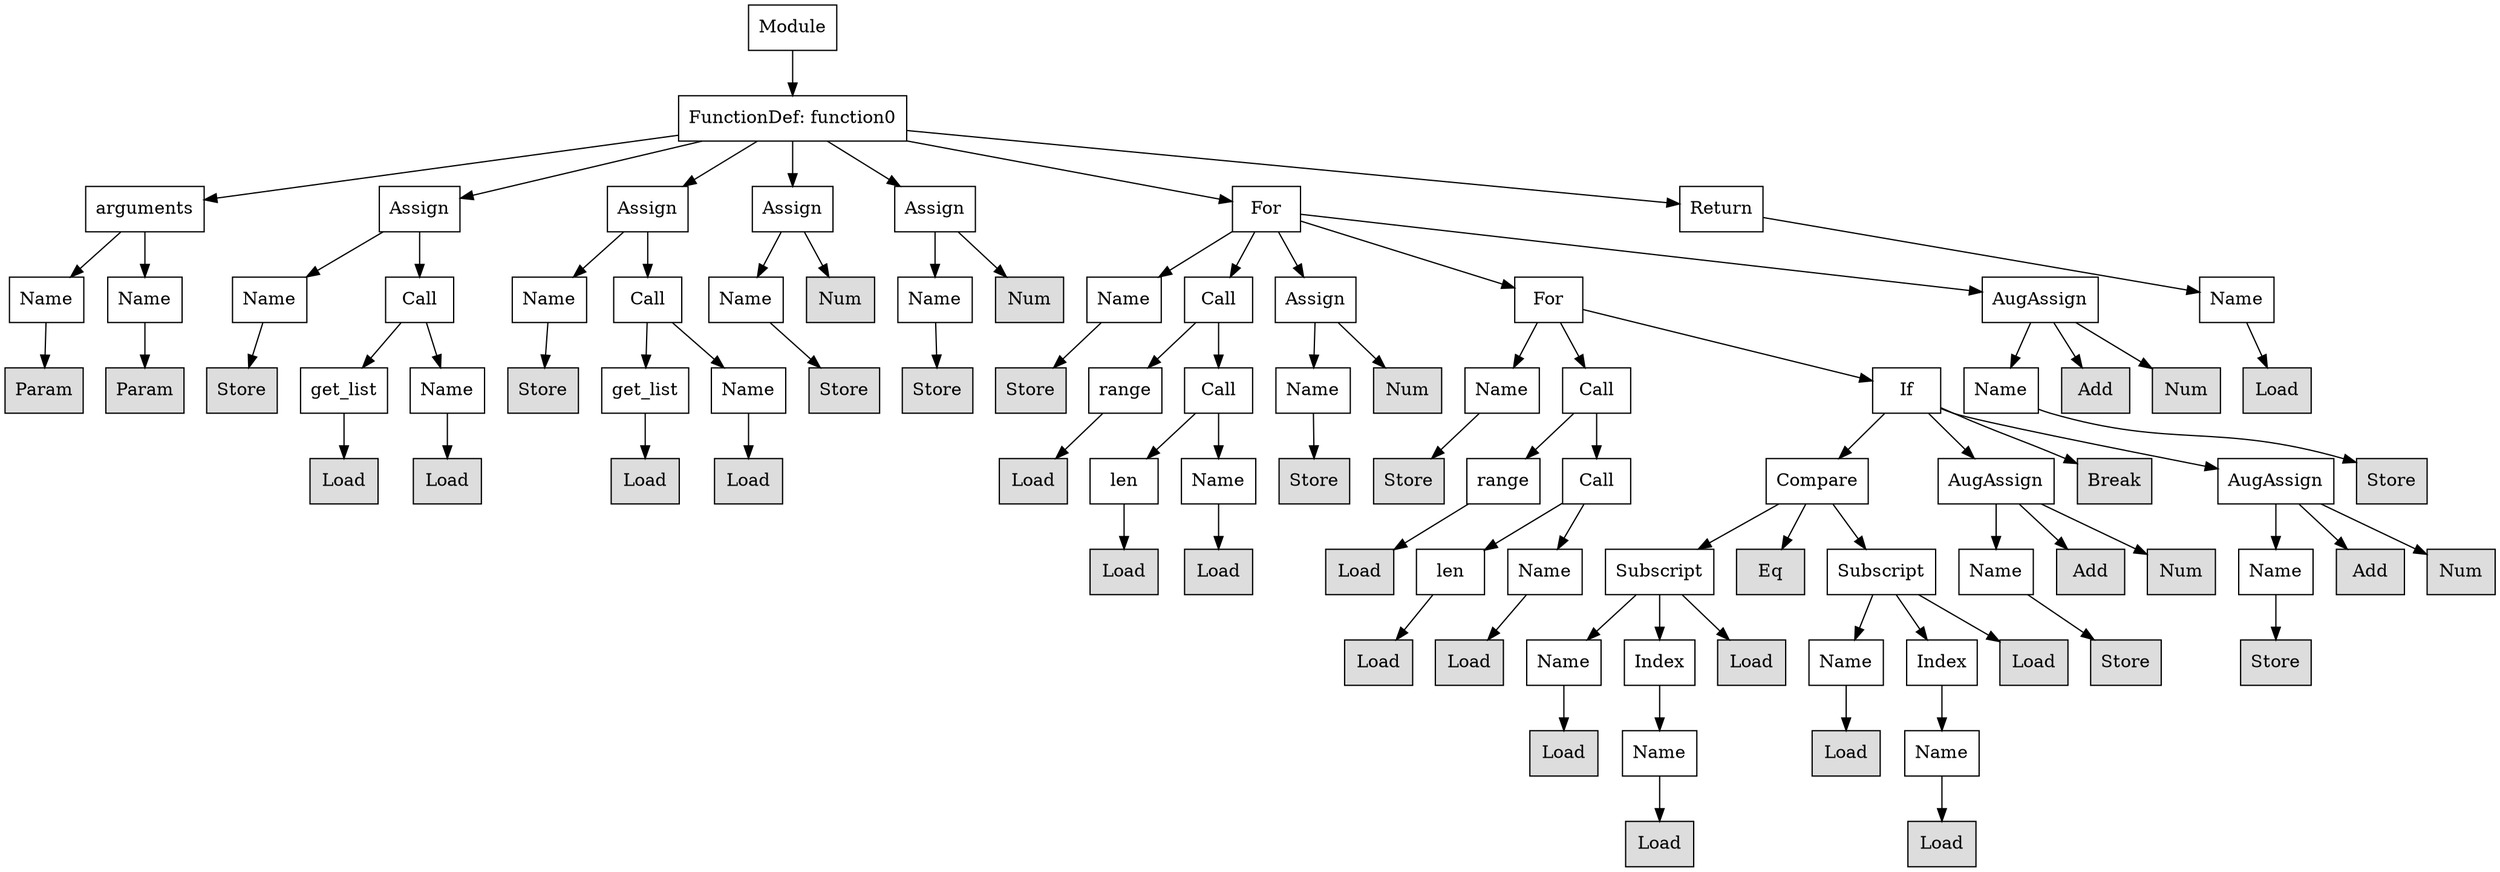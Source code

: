 digraph G {
n0 [shape=rect, label="Module"];
n1 [shape=rect, label="FunctionDef: function0"];
n2 [shape=rect, label="arguments"];
n3 [shape=rect, label="Assign"];
n4 [shape=rect, label="Assign"];
n5 [shape=rect, label="Assign"];
n6 [shape=rect, label="Assign"];
n7 [shape=rect, label="For"];
n8 [shape=rect, label="Return"];
n9 [shape=rect, label="Name"];
n10 [shape=rect, label="Name"];
n11 [shape=rect, label="Name"];
n12 [shape=rect, label="Call"];
n13 [shape=rect, label="Name"];
n14 [shape=rect, label="Call"];
n15 [shape=rect, label="Name"];
n16 [shape=rect, label="Num" style="filled" fillcolor="#dddddd"];
n17 [shape=rect, label="Name"];
n18 [shape=rect, label="Num" style="filled" fillcolor="#dddddd"];
n19 [shape=rect, label="Name"];
n20 [shape=rect, label="Call"];
n21 [shape=rect, label="Assign"];
n22 [shape=rect, label="For"];
n23 [shape=rect, label="AugAssign"];
n24 [shape=rect, label="Name"];
n25 [shape=rect, label="Param" style="filled" fillcolor="#dddddd"];
n26 [shape=rect, label="Param" style="filled" fillcolor="#dddddd"];
n27 [shape=rect, label="Store" style="filled" fillcolor="#dddddd"];
n28 [shape=rect, label="get_list"];
n29 [shape=rect, label="Name"];
n30 [shape=rect, label="Store" style="filled" fillcolor="#dddddd"];
n31 [shape=rect, label="get_list"];
n32 [shape=rect, label="Name"];
n33 [shape=rect, label="Store" style="filled" fillcolor="#dddddd"];
n34 [shape=rect, label="Store" style="filled" fillcolor="#dddddd"];
n35 [shape=rect, label="Store" style="filled" fillcolor="#dddddd"];
n36 [shape=rect, label="range"];
n37 [shape=rect, label="Call"];
n38 [shape=rect, label="Name"];
n39 [shape=rect, label="Num" style="filled" fillcolor="#dddddd"];
n40 [shape=rect, label="Name"];
n41 [shape=rect, label="Call"];
n42 [shape=rect, label="If"];
n43 [shape=rect, label="Name"];
n44 [shape=rect, label="Add" style="filled" fillcolor="#dddddd"];
n45 [shape=rect, label="Num" style="filled" fillcolor="#dddddd"];
n46 [shape=rect, label="Load" style="filled" fillcolor="#dddddd"];
n47 [shape=rect, label="Load" style="filled" fillcolor="#dddddd"];
n48 [shape=rect, label="Load" style="filled" fillcolor="#dddddd"];
n49 [shape=rect, label="Load" style="filled" fillcolor="#dddddd"];
n50 [shape=rect, label="Load" style="filled" fillcolor="#dddddd"];
n51 [shape=rect, label="Load" style="filled" fillcolor="#dddddd"];
n52 [shape=rect, label="len"];
n53 [shape=rect, label="Name"];
n54 [shape=rect, label="Store" style="filled" fillcolor="#dddddd"];
n55 [shape=rect, label="Store" style="filled" fillcolor="#dddddd"];
n56 [shape=rect, label="range"];
n57 [shape=rect, label="Call"];
n58 [shape=rect, label="Compare"];
n59 [shape=rect, label="AugAssign"];
n60 [shape=rect, label="Break" style="filled" fillcolor="#dddddd"];
n61 [shape=rect, label="AugAssign"];
n62 [shape=rect, label="Store" style="filled" fillcolor="#dddddd"];
n63 [shape=rect, label="Load" style="filled" fillcolor="#dddddd"];
n64 [shape=rect, label="Load" style="filled" fillcolor="#dddddd"];
n65 [shape=rect, label="Load" style="filled" fillcolor="#dddddd"];
n66 [shape=rect, label="len"];
n67 [shape=rect, label="Name"];
n68 [shape=rect, label="Subscript"];
n69 [shape=rect, label="Eq" style="filled" fillcolor="#dddddd"];
n70 [shape=rect, label="Subscript"];
n71 [shape=rect, label="Name"];
n72 [shape=rect, label="Add" style="filled" fillcolor="#dddddd"];
n73 [shape=rect, label="Num" style="filled" fillcolor="#dddddd"];
n74 [shape=rect, label="Name"];
n75 [shape=rect, label="Add" style="filled" fillcolor="#dddddd"];
n76 [shape=rect, label="Num" style="filled" fillcolor="#dddddd"];
n77 [shape=rect, label="Load" style="filled" fillcolor="#dddddd"];
n78 [shape=rect, label="Load" style="filled" fillcolor="#dddddd"];
n79 [shape=rect, label="Name"];
n80 [shape=rect, label="Index"];
n81 [shape=rect, label="Load" style="filled" fillcolor="#dddddd"];
n82 [shape=rect, label="Name"];
n83 [shape=rect, label="Index"];
n84 [shape=rect, label="Load" style="filled" fillcolor="#dddddd"];
n85 [shape=rect, label="Store" style="filled" fillcolor="#dddddd"];
n86 [shape=rect, label="Store" style="filled" fillcolor="#dddddd"];
n87 [shape=rect, label="Load" style="filled" fillcolor="#dddddd"];
n88 [shape=rect, label="Name"];
n89 [shape=rect, label="Load" style="filled" fillcolor="#dddddd"];
n90 [shape=rect, label="Name"];
n91 [shape=rect, label="Load" style="filled" fillcolor="#dddddd"];
n92 [shape=rect, label="Load" style="filled" fillcolor="#dddddd"];
n0 -> n1;
n1 -> n2;
n1 -> n3;
n1 -> n4;
n1 -> n5;
n1 -> n6;
n1 -> n7;
n1 -> n8;
n2 -> n9;
n2 -> n10;
n3 -> n11;
n3 -> n12;
n4 -> n13;
n4 -> n14;
n5 -> n15;
n5 -> n16;
n6 -> n17;
n6 -> n18;
n7 -> n19;
n7 -> n20;
n7 -> n21;
n7 -> n22;
n7 -> n23;
n8 -> n24;
n9 -> n25;
n10 -> n26;
n11 -> n27;
n12 -> n28;
n12 -> n29;
n13 -> n30;
n14 -> n31;
n14 -> n32;
n15 -> n33;
n17 -> n34;
n19 -> n35;
n20 -> n36;
n20 -> n37;
n21 -> n38;
n21 -> n39;
n22 -> n40;
n22 -> n41;
n22 -> n42;
n23 -> n43;
n23 -> n44;
n23 -> n45;
n24 -> n46;
n28 -> n47;
n29 -> n48;
n31 -> n49;
n32 -> n50;
n36 -> n51;
n37 -> n52;
n37 -> n53;
n38 -> n54;
n40 -> n55;
n41 -> n56;
n41 -> n57;
n42 -> n58;
n42 -> n59;
n42 -> n60;
n42 -> n61;
n43 -> n62;
n52 -> n63;
n53 -> n64;
n56 -> n65;
n57 -> n66;
n57 -> n67;
n58 -> n68;
n58 -> n69;
n58 -> n70;
n59 -> n71;
n59 -> n72;
n59 -> n73;
n61 -> n74;
n61 -> n75;
n61 -> n76;
n66 -> n77;
n67 -> n78;
n68 -> n79;
n68 -> n80;
n68 -> n81;
n70 -> n82;
n70 -> n83;
n70 -> n84;
n71 -> n85;
n74 -> n86;
n79 -> n87;
n80 -> n88;
n82 -> n89;
n83 -> n90;
n88 -> n91;
n90 -> n92;
}
